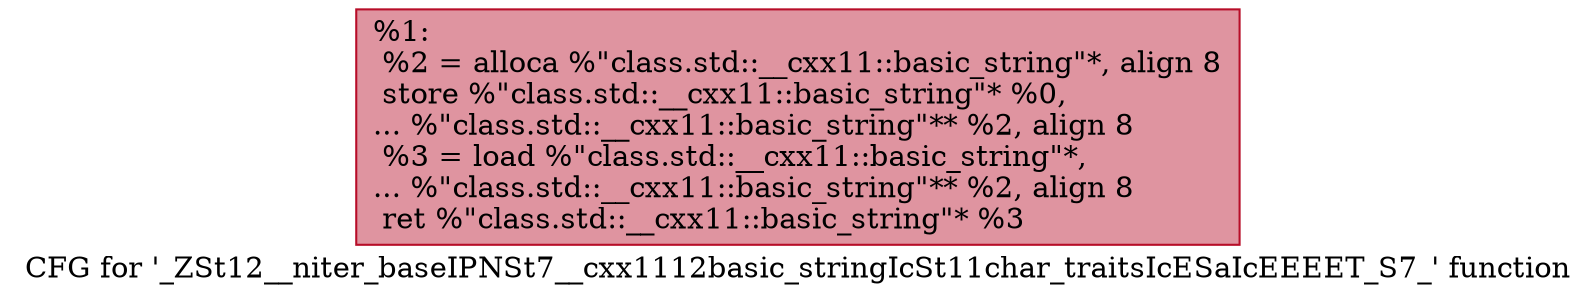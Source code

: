 digraph "CFG for '_ZSt12__niter_baseIPNSt7__cxx1112basic_stringIcSt11char_traitsIcESaIcEEEET_S7_' function" {
	label="CFG for '_ZSt12__niter_baseIPNSt7__cxx1112basic_stringIcSt11char_traitsIcESaIcEEEET_S7_' function";

	Node0x55dfade28b40 [shape=record,color="#b70d28ff", style=filled, fillcolor="#b70d2870",label="{%1:\l  %2 = alloca %\"class.std::__cxx11::basic_string\"*, align 8\l  store %\"class.std::__cxx11::basic_string\"* %0,\l... %\"class.std::__cxx11::basic_string\"** %2, align 8\l  %3 = load %\"class.std::__cxx11::basic_string\"*,\l... %\"class.std::__cxx11::basic_string\"** %2, align 8\l  ret %\"class.std::__cxx11::basic_string\"* %3\l}"];
}
